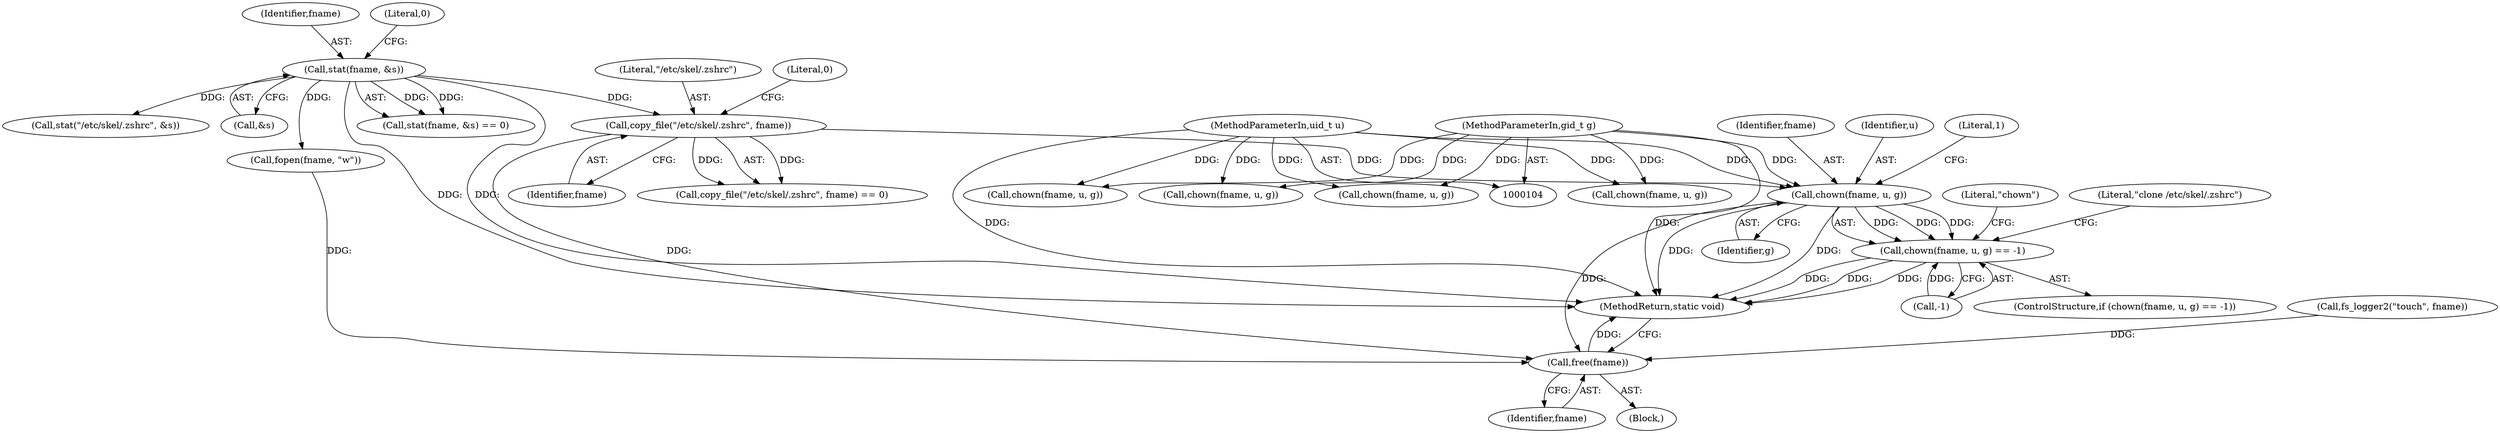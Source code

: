 digraph "0_firejail_903fd8a0789ca3cc3c21d84cd0282481515592ef_1@API" {
"1000159" [label="(Call,chown(fname, u, g))"];
"1000152" [label="(Call,copy_file(\"/etc/skel/.zshrc\", fname))"];
"1000127" [label="(Call,stat(fname, &s))"];
"1000106" [label="(MethodParameterIn,uid_t u)"];
"1000107" [label="(MethodParameterIn,gid_t g)"];
"1000158" [label="(Call,chown(fname, u, g) == -1)"];
"1000208" [label="(Call,free(fname))"];
"1000160" [label="(Identifier,fname)"];
"1000166" [label="(Literal,\"chown\")"];
"1000135" [label="(Call,stat(\"/etc/skel/.zshrc\", &s))"];
"1000157" [label="(ControlStructure,if (chown(fname, u, g) == -1))"];
"1000129" [label="(Call,&s)"];
"1000128" [label="(Identifier,fname)"];
"1000288" [label="(Call,chown(fname, u, g))"];
"1000158" [label="(Call,chown(fname, u, g) == -1)"];
"1000163" [label="(Call,-1)"];
"1000371" [label="(MethodReturn,static void)"];
"1000187" [label="(Call,chown(fname, u, g))"];
"1000161" [label="(Identifier,u)"];
"1000127" [label="(Call,stat(fname, &s))"];
"1000162" [label="(Identifier,g)"];
"1000155" [label="(Literal,0)"];
"1000209" [label="(Identifier,fname)"];
"1000107" [label="(MethodParameterIn,gid_t g)"];
"1000168" [label="(Literal,\"clone /etc/skel/.zshrc\")"];
"1000154" [label="(Identifier,fname)"];
"1000205" [label="(Call,fs_logger2(\"touch\", fname))"];
"1000159" [label="(Call,chown(fname, u, g))"];
"1000131" [label="(Literal,0)"];
"1000174" [label="(Call,fopen(fname, \"w\"))"];
"1000260" [label="(Call,chown(fname, u, g))"];
"1000164" [label="(Literal,1)"];
"1000359" [label="(Call,chown(fname, u, g))"];
"1000112" [label="(Block,)"];
"1000208" [label="(Call,free(fname))"];
"1000153" [label="(Literal,\"/etc/skel/.zshrc\")"];
"1000151" [label="(Call,copy_file(\"/etc/skel/.zshrc\", fname) == 0)"];
"1000126" [label="(Call,stat(fname, &s) == 0)"];
"1000152" [label="(Call,copy_file(\"/etc/skel/.zshrc\", fname))"];
"1000106" [label="(MethodParameterIn,uid_t u)"];
"1000159" -> "1000158"  [label="AST: "];
"1000159" -> "1000162"  [label="CFG: "];
"1000160" -> "1000159"  [label="AST: "];
"1000161" -> "1000159"  [label="AST: "];
"1000162" -> "1000159"  [label="AST: "];
"1000164" -> "1000159"  [label="CFG: "];
"1000159" -> "1000371"  [label="DDG: "];
"1000159" -> "1000371"  [label="DDG: "];
"1000159" -> "1000158"  [label="DDG: "];
"1000159" -> "1000158"  [label="DDG: "];
"1000159" -> "1000158"  [label="DDG: "];
"1000152" -> "1000159"  [label="DDG: "];
"1000106" -> "1000159"  [label="DDG: "];
"1000107" -> "1000159"  [label="DDG: "];
"1000159" -> "1000208"  [label="DDG: "];
"1000152" -> "1000151"  [label="AST: "];
"1000152" -> "1000154"  [label="CFG: "];
"1000153" -> "1000152"  [label="AST: "];
"1000154" -> "1000152"  [label="AST: "];
"1000155" -> "1000152"  [label="CFG: "];
"1000152" -> "1000151"  [label="DDG: "];
"1000152" -> "1000151"  [label="DDG: "];
"1000127" -> "1000152"  [label="DDG: "];
"1000152" -> "1000208"  [label="DDG: "];
"1000127" -> "1000126"  [label="AST: "];
"1000127" -> "1000129"  [label="CFG: "];
"1000128" -> "1000127"  [label="AST: "];
"1000129" -> "1000127"  [label="AST: "];
"1000131" -> "1000127"  [label="CFG: "];
"1000127" -> "1000371"  [label="DDG: "];
"1000127" -> "1000371"  [label="DDG: "];
"1000127" -> "1000126"  [label="DDG: "];
"1000127" -> "1000126"  [label="DDG: "];
"1000127" -> "1000135"  [label="DDG: "];
"1000127" -> "1000174"  [label="DDG: "];
"1000106" -> "1000104"  [label="AST: "];
"1000106" -> "1000371"  [label="DDG: "];
"1000106" -> "1000187"  [label="DDG: "];
"1000106" -> "1000260"  [label="DDG: "];
"1000106" -> "1000288"  [label="DDG: "];
"1000106" -> "1000359"  [label="DDG: "];
"1000107" -> "1000104"  [label="AST: "];
"1000107" -> "1000371"  [label="DDG: "];
"1000107" -> "1000187"  [label="DDG: "];
"1000107" -> "1000260"  [label="DDG: "];
"1000107" -> "1000288"  [label="DDG: "];
"1000107" -> "1000359"  [label="DDG: "];
"1000158" -> "1000157"  [label="AST: "];
"1000158" -> "1000163"  [label="CFG: "];
"1000163" -> "1000158"  [label="AST: "];
"1000166" -> "1000158"  [label="CFG: "];
"1000168" -> "1000158"  [label="CFG: "];
"1000158" -> "1000371"  [label="DDG: "];
"1000158" -> "1000371"  [label="DDG: "];
"1000158" -> "1000371"  [label="DDG: "];
"1000163" -> "1000158"  [label="DDG: "];
"1000208" -> "1000112"  [label="AST: "];
"1000208" -> "1000209"  [label="CFG: "];
"1000209" -> "1000208"  [label="AST: "];
"1000371" -> "1000208"  [label="CFG: "];
"1000208" -> "1000371"  [label="DDG: "];
"1000205" -> "1000208"  [label="DDG: "];
"1000174" -> "1000208"  [label="DDG: "];
}
